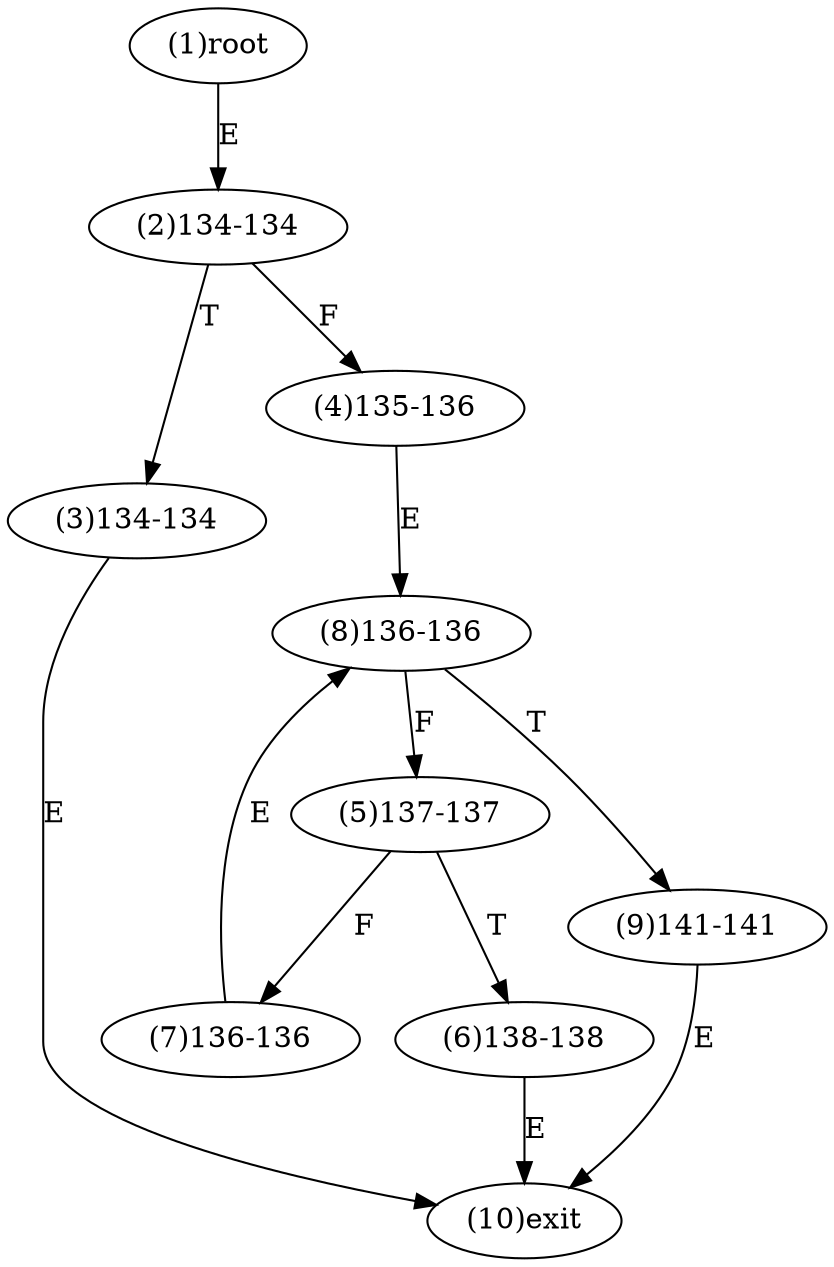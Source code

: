 digraph "" { 
1[ label="(1)root"];
2[ label="(2)134-134"];
3[ label="(3)134-134"];
4[ label="(4)135-136"];
5[ label="(5)137-137"];
6[ label="(6)138-138"];
7[ label="(7)136-136"];
8[ label="(8)136-136"];
9[ label="(9)141-141"];
10[ label="(10)exit"];
1->2[ label="E"];
2->4[ label="F"];
2->3[ label="T"];
3->10[ label="E"];
4->8[ label="E"];
5->7[ label="F"];
5->6[ label="T"];
6->10[ label="E"];
7->8[ label="E"];
8->5[ label="F"];
8->9[ label="T"];
9->10[ label="E"];
}